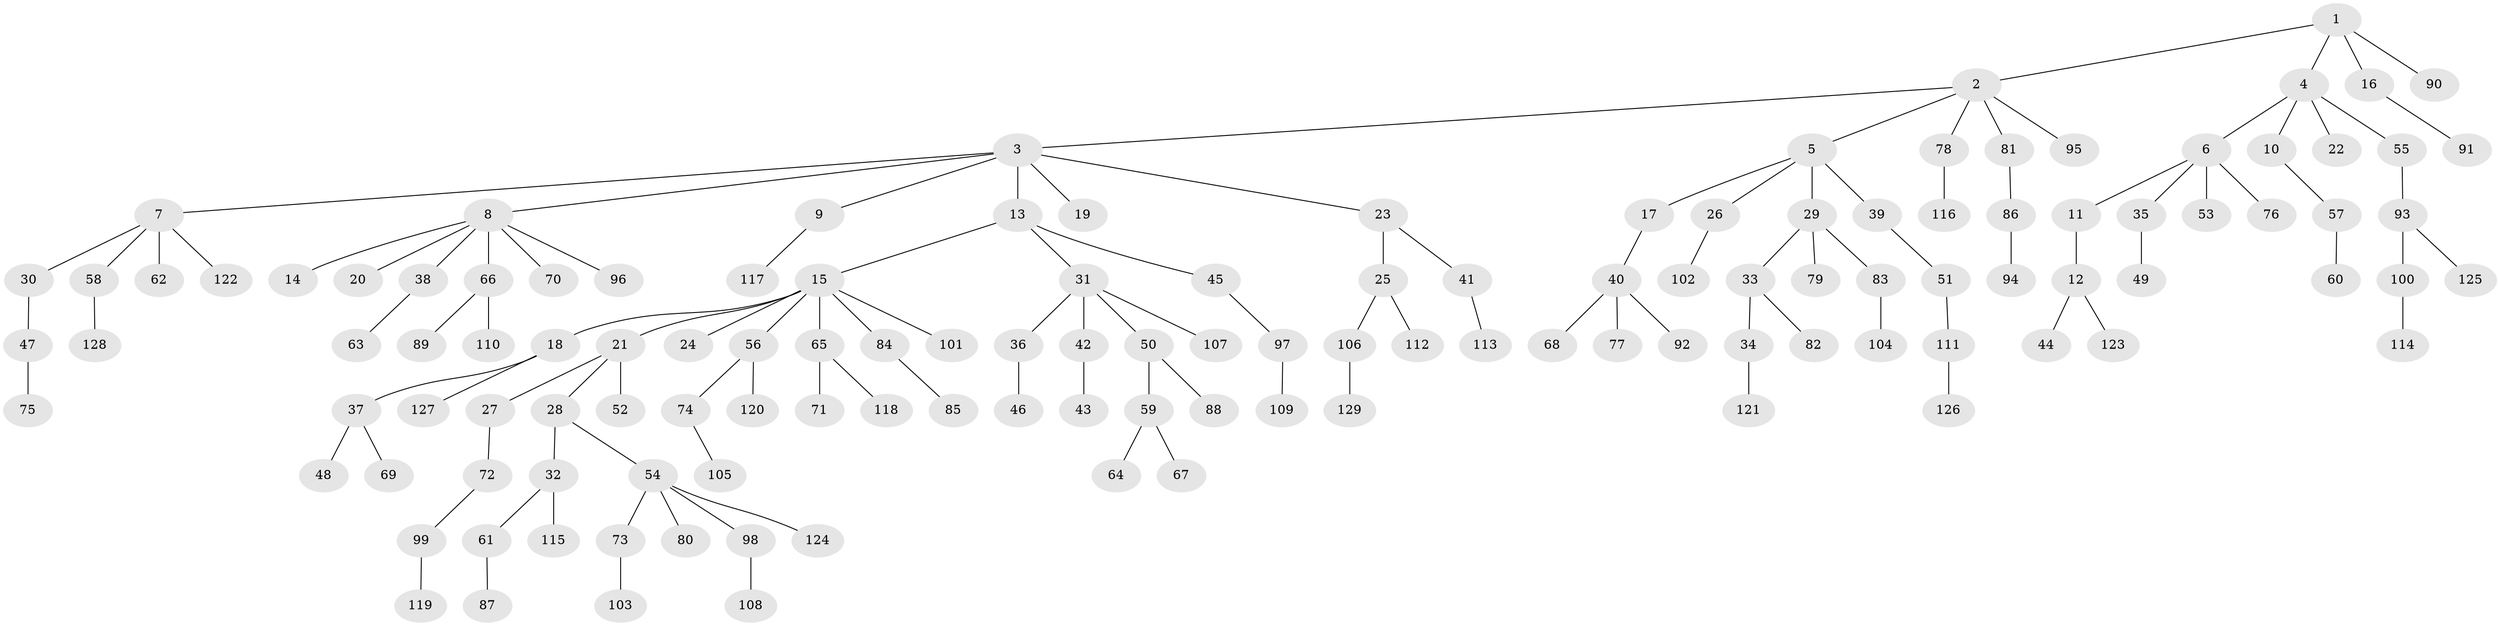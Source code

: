// Generated by graph-tools (version 1.1) at 2025/50/03/09/25 03:50:19]
// undirected, 129 vertices, 128 edges
graph export_dot {
graph [start="1"]
  node [color=gray90,style=filled];
  1;
  2;
  3;
  4;
  5;
  6;
  7;
  8;
  9;
  10;
  11;
  12;
  13;
  14;
  15;
  16;
  17;
  18;
  19;
  20;
  21;
  22;
  23;
  24;
  25;
  26;
  27;
  28;
  29;
  30;
  31;
  32;
  33;
  34;
  35;
  36;
  37;
  38;
  39;
  40;
  41;
  42;
  43;
  44;
  45;
  46;
  47;
  48;
  49;
  50;
  51;
  52;
  53;
  54;
  55;
  56;
  57;
  58;
  59;
  60;
  61;
  62;
  63;
  64;
  65;
  66;
  67;
  68;
  69;
  70;
  71;
  72;
  73;
  74;
  75;
  76;
  77;
  78;
  79;
  80;
  81;
  82;
  83;
  84;
  85;
  86;
  87;
  88;
  89;
  90;
  91;
  92;
  93;
  94;
  95;
  96;
  97;
  98;
  99;
  100;
  101;
  102;
  103;
  104;
  105;
  106;
  107;
  108;
  109;
  110;
  111;
  112;
  113;
  114;
  115;
  116;
  117;
  118;
  119;
  120;
  121;
  122;
  123;
  124;
  125;
  126;
  127;
  128;
  129;
  1 -- 2;
  1 -- 4;
  1 -- 16;
  1 -- 90;
  2 -- 3;
  2 -- 5;
  2 -- 78;
  2 -- 81;
  2 -- 95;
  3 -- 7;
  3 -- 8;
  3 -- 9;
  3 -- 13;
  3 -- 19;
  3 -- 23;
  4 -- 6;
  4 -- 10;
  4 -- 22;
  4 -- 55;
  5 -- 17;
  5 -- 26;
  5 -- 29;
  5 -- 39;
  6 -- 11;
  6 -- 35;
  6 -- 53;
  6 -- 76;
  7 -- 30;
  7 -- 58;
  7 -- 62;
  7 -- 122;
  8 -- 14;
  8 -- 20;
  8 -- 38;
  8 -- 66;
  8 -- 70;
  8 -- 96;
  9 -- 117;
  10 -- 57;
  11 -- 12;
  12 -- 44;
  12 -- 123;
  13 -- 15;
  13 -- 31;
  13 -- 45;
  15 -- 18;
  15 -- 21;
  15 -- 24;
  15 -- 56;
  15 -- 65;
  15 -- 84;
  15 -- 101;
  16 -- 91;
  17 -- 40;
  18 -- 37;
  18 -- 127;
  21 -- 27;
  21 -- 28;
  21 -- 52;
  23 -- 25;
  23 -- 41;
  25 -- 106;
  25 -- 112;
  26 -- 102;
  27 -- 72;
  28 -- 32;
  28 -- 54;
  29 -- 33;
  29 -- 79;
  29 -- 83;
  30 -- 47;
  31 -- 36;
  31 -- 42;
  31 -- 50;
  31 -- 107;
  32 -- 61;
  32 -- 115;
  33 -- 34;
  33 -- 82;
  34 -- 121;
  35 -- 49;
  36 -- 46;
  37 -- 48;
  37 -- 69;
  38 -- 63;
  39 -- 51;
  40 -- 68;
  40 -- 77;
  40 -- 92;
  41 -- 113;
  42 -- 43;
  45 -- 97;
  47 -- 75;
  50 -- 59;
  50 -- 88;
  51 -- 111;
  54 -- 73;
  54 -- 80;
  54 -- 98;
  54 -- 124;
  55 -- 93;
  56 -- 74;
  56 -- 120;
  57 -- 60;
  58 -- 128;
  59 -- 64;
  59 -- 67;
  61 -- 87;
  65 -- 71;
  65 -- 118;
  66 -- 89;
  66 -- 110;
  72 -- 99;
  73 -- 103;
  74 -- 105;
  78 -- 116;
  81 -- 86;
  83 -- 104;
  84 -- 85;
  86 -- 94;
  93 -- 100;
  93 -- 125;
  97 -- 109;
  98 -- 108;
  99 -- 119;
  100 -- 114;
  106 -- 129;
  111 -- 126;
}
